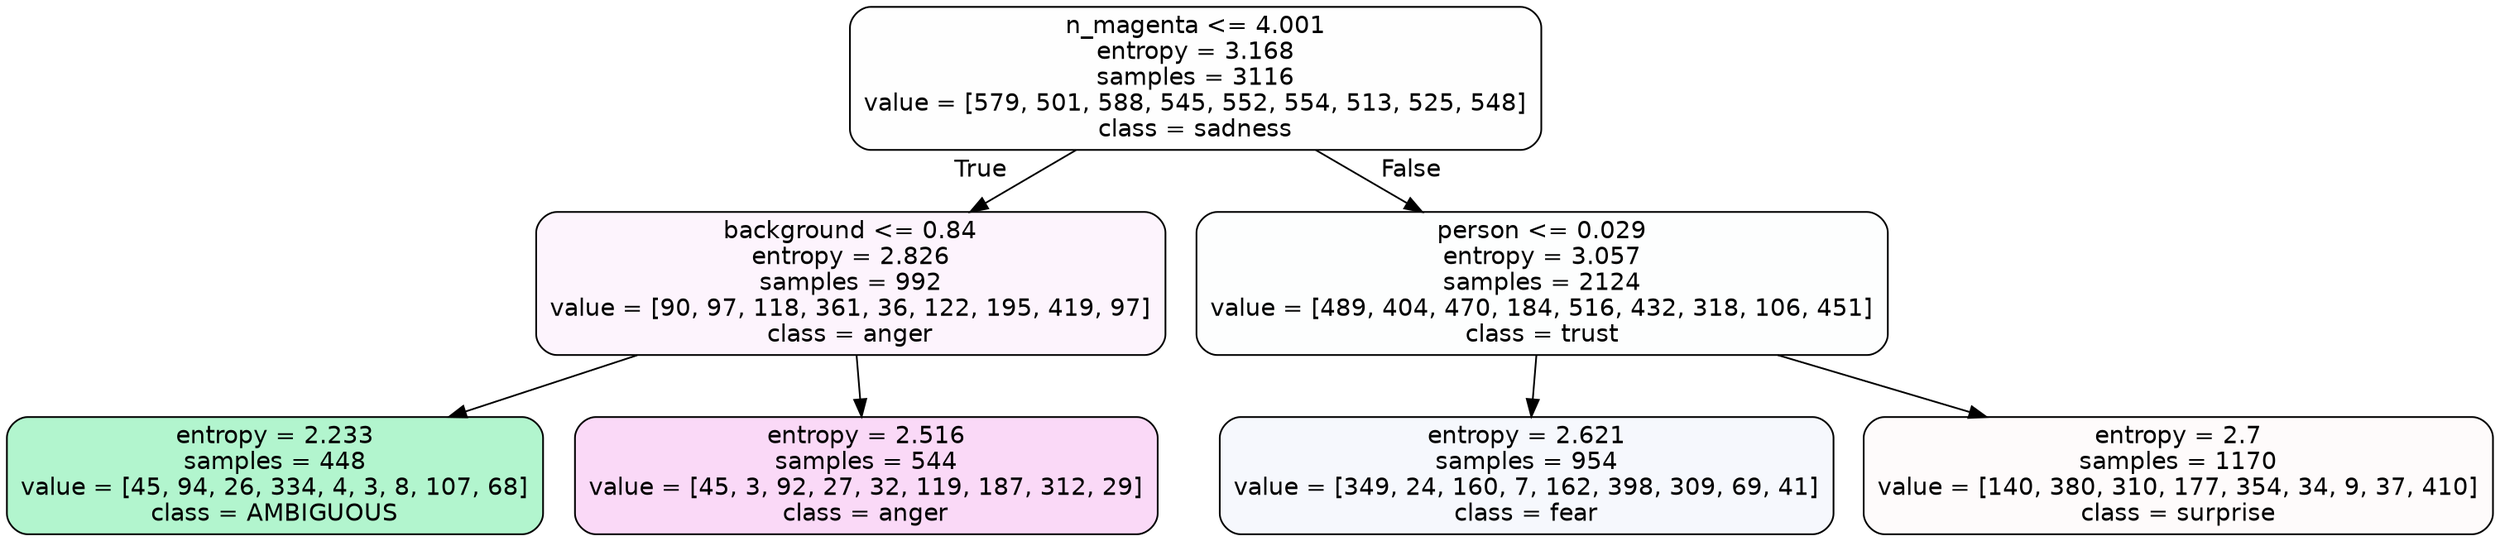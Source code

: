 digraph Tree {
node [shape=box, style="filled, rounded", color="black", fontname=helvetica] ;
edge [fontname=helvetica] ;
0 [label="n_magenta <= 4.001\nentropy = 3.168\nsamples = 3116\nvalue = [579, 501, 588, 545, 552, 554, 513, 525, 548]\nclass = sadness", fillcolor="#64e53901"] ;
1 [label="background <= 0.84\nentropy = 2.826\nsamples = 992\nvalue = [90, 97, 118, 361, 36, 122, 195, 419, 97]\nclass = anger", fillcolor="#e539d70d"] ;
0 -> 1 [labeldistance=2.5, labelangle=45, headlabel="True"] ;
2 [label="entropy = 2.233\nsamples = 448\nvalue = [45, 94, 26, 334, 4, 3, 8, 107, 68]\nclass = AMBIGUOUS", fillcolor="#39e58163"] ;
1 -> 2 ;
3 [label="entropy = 2.516\nsamples = 544\nvalue = [45, 3, 92, 27, 32, 119, 187, 312, 29]\nclass = anger", fillcolor="#e539d730"] ;
1 -> 3 ;
4 [label="person <= 0.029\nentropy = 3.057\nsamples = 2124\nvalue = [489, 404, 470, 184, 516, 432, 318, 106, 451]\nclass = trust", fillcolor="#39d7e502"] ;
0 -> 4 [labeldistance=2.5, labelangle=-45, headlabel="False"] ;
5 [label="entropy = 2.621\nsamples = 954\nvalue = [349, 24, 160, 7, 162, 398, 309, 69, 41]\nclass = fear", fillcolor="#3964e50b"] ;
4 -> 5 ;
6 [label="entropy = 2.7\nsamples = 1170\nvalue = [140, 380, 310, 177, 354, 34, 9, 37, 410]\nclass = surprise", fillcolor="#e5396405"] ;
4 -> 6 ;
}
